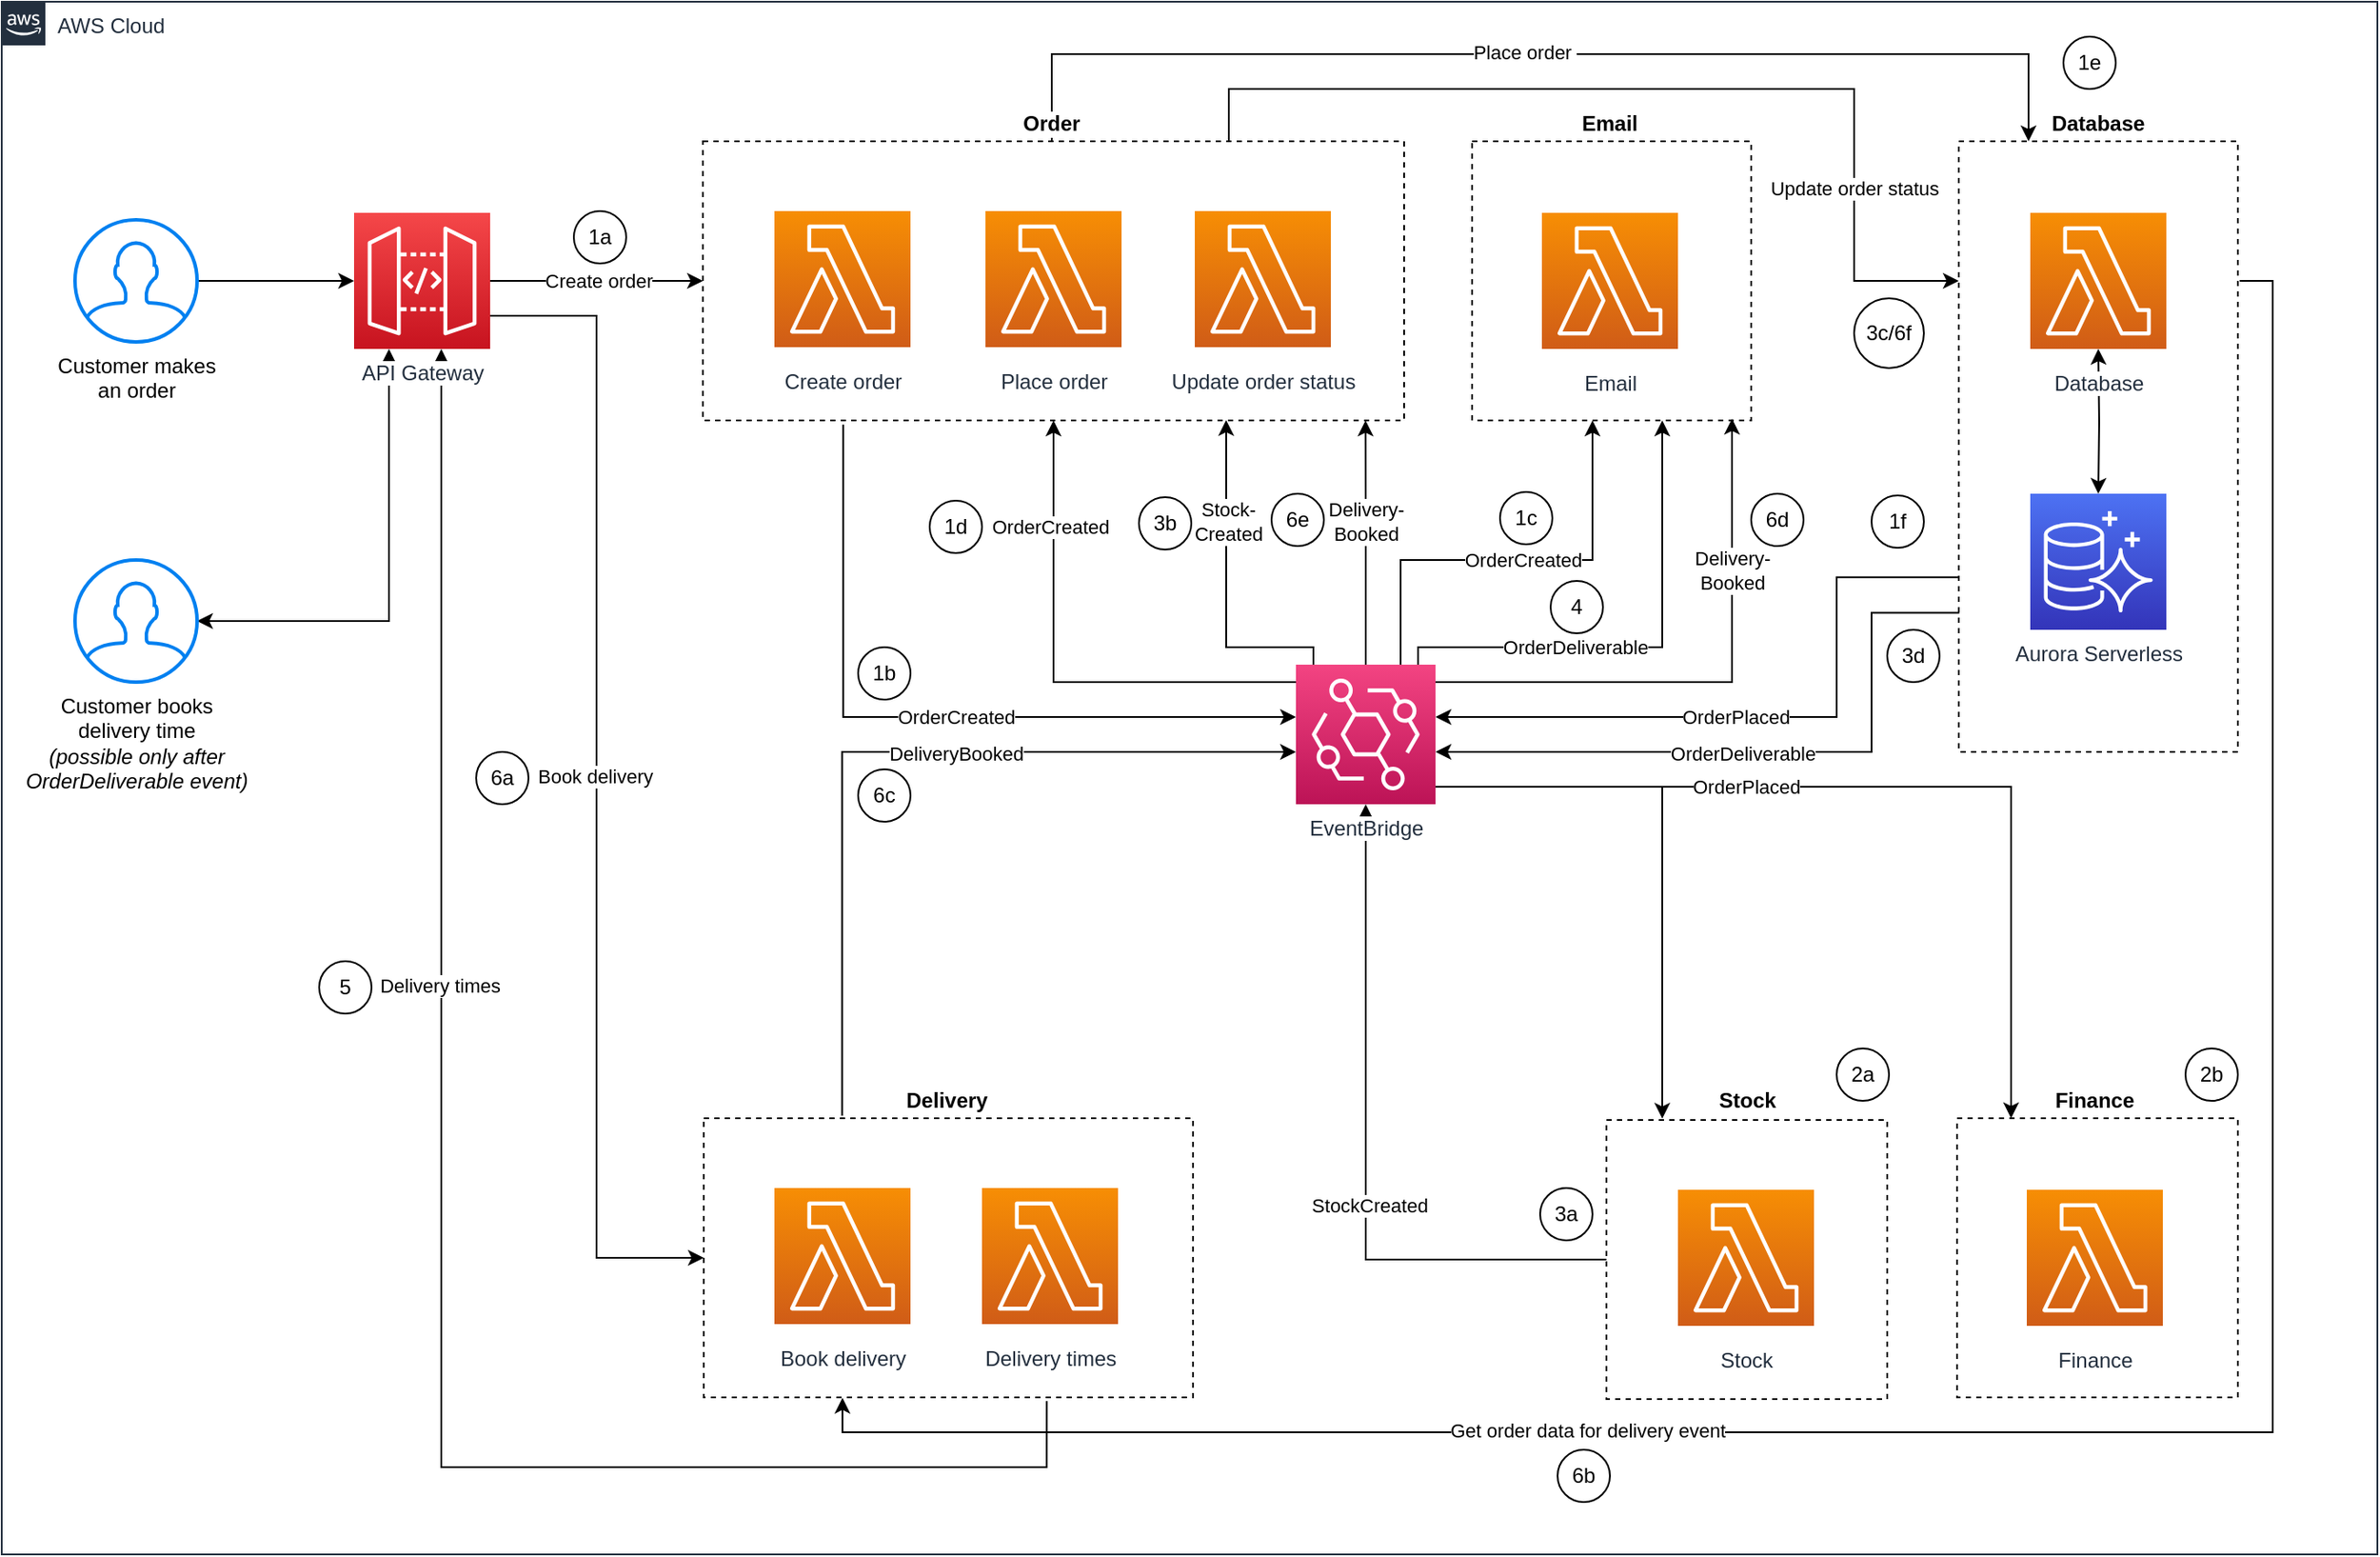 <mxfile version="14.1.8" type="device"><diagram id="Ht1M8jgEwFfnCIfOTk4-" name="Page-1"><mxGraphModel dx="1106" dy="1622" grid="1" gridSize="10" guides="1" tooltips="1" connect="1" arrows="1" fold="1" page="0" pageScale="1" pageWidth="1169" pageHeight="827" math="0" shadow="0"><root><mxCell id="0"/><mxCell id="xEJO8FOEbeVTiJkQFFQy-35" value="AWS Cloud frame" style="locked=1;" parent="0"/><mxCell id="xEJO8FOEbeVTiJkQFFQy-36" value="AWS Cloud" style="points=[[0,0],[0.25,0],[0.5,0],[0.75,0],[1,0],[1,0.25],[1,0.5],[1,0.75],[1,1],[0.75,1],[0.5,1],[0.25,1],[0,1],[0,0.75],[0,0.5],[0,0.25]];outlineConnect=0;gradientColor=none;html=1;whiteSpace=wrap;fontSize=12;fontStyle=0;shape=mxgraph.aws4.group;grIcon=mxgraph.aws4.group_aws_cloud_alt;strokeColor=#232F3E;fillColor=none;verticalAlign=top;align=left;spacingLeft=30;fontColor=#232F3E;dashed=0;labelBackgroundColor=#ffffff;movable=1;resizable=1;rotatable=1;deletable=1;editable=1;connectable=1;" parent="xEJO8FOEbeVTiJkQFFQy-35" vertex="1"><mxGeometry x="38" y="-600" width="1362" height="890" as="geometry"/></mxCell><mxCell id="xEJO8FOEbeVTiJkQFFQy-122" value="Numbers" style="" parent="0"/><mxCell id="xEJO8FOEbeVTiJkQFFQy-123" value="1a" style="ellipse;whiteSpace=wrap;html=1;aspect=fixed;labelBackgroundColor=#ffffff;" parent="xEJO8FOEbeVTiJkQFFQy-122" vertex="1"><mxGeometry x="366" y="-480" width="30" height="30" as="geometry"/></mxCell><mxCell id="xEJO8FOEbeVTiJkQFFQy-124" value="1d" style="ellipse;whiteSpace=wrap;html=1;aspect=fixed;labelBackgroundColor=#ffffff;" parent="xEJO8FOEbeVTiJkQFFQy-122" vertex="1"><mxGeometry x="570" y="-314" width="30" height="30" as="geometry"/></mxCell><mxCell id="xEJO8FOEbeVTiJkQFFQy-125" value="1e" style="ellipse;whiteSpace=wrap;html=1;aspect=fixed;labelBackgroundColor=#ffffff;" parent="xEJO8FOEbeVTiJkQFFQy-122" vertex="1"><mxGeometry x="1220" y="-580" width="30" height="30" as="geometry"/></mxCell><mxCell id="xEJO8FOEbeVTiJkQFFQy-126" value="1f" style="ellipse;whiteSpace=wrap;html=1;aspect=fixed;labelBackgroundColor=#ffffff;" parent="xEJO8FOEbeVTiJkQFFQy-122" vertex="1"><mxGeometry x="1110" y="-317" width="30" height="30" as="geometry"/></mxCell><mxCell id="xEJO8FOEbeVTiJkQFFQy-127" value="2a" style="ellipse;whiteSpace=wrap;html=1;aspect=fixed;labelBackgroundColor=#ffffff;" parent="xEJO8FOEbeVTiJkQFFQy-122" vertex="1"><mxGeometry x="1090" width="30" height="30" as="geometry"/></mxCell><mxCell id="xEJO8FOEbeVTiJkQFFQy-128" value="2b" style="ellipse;whiteSpace=wrap;html=1;aspect=fixed;labelBackgroundColor=#ffffff;" parent="xEJO8FOEbeVTiJkQFFQy-122" vertex="1"><mxGeometry x="1290" width="30" height="30" as="geometry"/></mxCell><mxCell id="xEJO8FOEbeVTiJkQFFQy-131" value="3a" style="ellipse;whiteSpace=wrap;html=1;aspect=fixed;labelBackgroundColor=#ffffff;" parent="xEJO8FOEbeVTiJkQFFQy-122" vertex="1"><mxGeometry x="920" y="80" width="30" height="30" as="geometry"/></mxCell><mxCell id="xEJO8FOEbeVTiJkQFFQy-132" value="3b" style="ellipse;whiteSpace=wrap;html=1;aspect=fixed;labelBackgroundColor=#ffffff;" parent="xEJO8FOEbeVTiJkQFFQy-122" vertex="1"><mxGeometry x="690" y="-316" width="30" height="30" as="geometry"/></mxCell><mxCell id="xEJO8FOEbeVTiJkQFFQy-135" value="5" style="ellipse;whiteSpace=wrap;html=1;aspect=fixed;labelBackgroundColor=#ffffff;" parent="xEJO8FOEbeVTiJkQFFQy-122" vertex="1"><mxGeometry x="220" y="-50" width="30" height="30" as="geometry"/></mxCell><mxCell id="xEJO8FOEbeVTiJkQFFQy-136" value="6a" style="ellipse;whiteSpace=wrap;html=1;aspect=fixed;labelBackgroundColor=#ffffff;" parent="xEJO8FOEbeVTiJkQFFQy-122" vertex="1"><mxGeometry x="310" y="-170" width="30" height="30" as="geometry"/></mxCell><mxCell id="BB3_ae_J4zAPox_GeRje-9" value="6b" style="ellipse;whiteSpace=wrap;html=1;aspect=fixed;labelBackgroundColor=#ffffff;" parent="xEJO8FOEbeVTiJkQFFQy-122" vertex="1"><mxGeometry x="930" y="230" width="30" height="30" as="geometry"/></mxCell><mxCell id="BB3_ae_J4zAPox_GeRje-13" value="3c/6f" style="ellipse;whiteSpace=wrap;html=1;aspect=fixed;labelBackgroundColor=#ffffff;" parent="xEJO8FOEbeVTiJkQFFQy-122" vertex="1"><mxGeometry x="1100" y="-430" width="40" height="40" as="geometry"/></mxCell><mxCell id="1" value="Components" style="" parent="0"/><mxCell id="xEJO8FOEbeVTiJkQFFQy-105" style="edgeStyle=orthogonalEdgeStyle;rounded=0;orthogonalLoop=1;jettySize=auto;html=1;entryX=0.747;entryY=0.999;entryDx=0;entryDy=0;entryPerimeter=0;" parent="1" source="xEJO8FOEbeVTiJkQFFQy-38" target="xEJO8FOEbeVTiJkQFFQy-37" edge="1"><mxGeometry relative="1" as="geometry"><mxPoint x="760" y="-360" as="targetPoint"/><Array as="points"><mxPoint x="790" y="-230"/><mxPoint x="740" y="-230"/><mxPoint x="740" y="-360"/></Array></mxGeometry></mxCell><mxCell id="X9Y6ICAeWJCplyLlJgoT-2" value="Stock-&lt;br&gt;Created" style="edgeLabel;html=1;align=center;verticalAlign=middle;resizable=0;points=[];" parent="xEJO8FOEbeVTiJkQFFQy-105" vertex="1" connectable="0"><mxGeometry x="0.126" y="1" relative="1" as="geometry"><mxPoint x="2" y="-25.67" as="offset"/></mxGeometry></mxCell><mxCell id="X9Y6ICAeWJCplyLlJgoT-13" style="edgeStyle=orthogonalEdgeStyle;rounded=0;orthogonalLoop=1;jettySize=auto;html=1;startArrow=none;startFill=0;" parent="1" source="xEJO8FOEbeVTiJkQFFQy-38" edge="1"><mxGeometry relative="1" as="geometry"><mxPoint x="1030" y="-361" as="targetPoint"/><Array as="points"><mxPoint x="1030" y="-210"/></Array></mxGeometry></mxCell><mxCell id="X9Y6ICAeWJCplyLlJgoT-20" value="Delivery-&lt;br&gt;Booked" style="edgeLabel;html=1;align=center;verticalAlign=middle;resizable=0;points=[];" parent="X9Y6ICAeWJCplyLlJgoT-13" vertex="1" connectable="0"><mxGeometry x="0.466" relative="1" as="geometry"><mxPoint y="1" as="offset"/></mxGeometry></mxCell><mxCell id="xEJO8FOEbeVTiJkQFFQy-74" style="edgeStyle=orthogonalEdgeStyle;rounded=0;orthogonalLoop=1;jettySize=auto;html=1;" parent="1" source="xEJO8FOEbeVTiJkQFFQy-38" target="xEJO8FOEbeVTiJkQFFQy-37" edge="1"><mxGeometry relative="1" as="geometry"><Array as="points"><mxPoint x="641" y="-210"/></Array></mxGeometry></mxCell><mxCell id="X9Y6ICAeWJCplyLlJgoT-1" value="OrderCreated" style="edgeLabel;html=1;align=center;verticalAlign=middle;resizable=0;points=[];" parent="xEJO8FOEbeVTiJkQFFQy-74" vertex="1" connectable="0"><mxGeometry x="0.318" y="2" relative="1" as="geometry"><mxPoint y="-38" as="offset"/></mxGeometry></mxCell><mxCell id="xEJO8FOEbeVTiJkQFFQy-76" style="edgeStyle=orthogonalEdgeStyle;rounded=0;orthogonalLoop=1;jettySize=auto;html=1;" parent="1" source="xEJO8FOEbeVTiJkQFFQy-38" target="xEJO8FOEbeVTiJkQFFQy-45" edge="1"><mxGeometry relative="1" as="geometry"><Array as="points"><mxPoint x="840" y="-280"/><mxPoint x="950" y="-280"/></Array></mxGeometry></mxCell><mxCell id="xEJO8FOEbeVTiJkQFFQy-92" style="edgeStyle=orthogonalEdgeStyle;rounded=0;orthogonalLoop=1;jettySize=auto;html=1;" parent="1" source="xEJO8FOEbeVTiJkQFFQy-38" target="xEJO8FOEbeVTiJkQFFQy-44" edge="1"><mxGeometry relative="1" as="geometry"><Array as="points"><mxPoint x="1190" y="-150"/></Array></mxGeometry></mxCell><mxCell id="xEJO8FOEbeVTiJkQFFQy-97" style="edgeStyle=orthogonalEdgeStyle;rounded=0;orthogonalLoop=1;jettySize=auto;html=1;entryX=0.198;entryY=1.008;entryDx=0;entryDy=0;entryPerimeter=0;" parent="1" source="xEJO8FOEbeVTiJkQFFQy-38" target="xEJO8FOEbeVTiJkQFFQy-46" edge="1"><mxGeometry relative="1" as="geometry"><Array as="points"><mxPoint x="990" y="-150"/><mxPoint x="990" y="40"/></Array></mxGeometry></mxCell><mxCell id="xEJO8FOEbeVTiJkQFFQy-98" value="OrderPlaced" style="edgeLabel;html=1;align=center;verticalAlign=middle;resizable=0;points=[];" parent="xEJO8FOEbeVTiJkQFFQy-97" vertex="1" connectable="0"><mxGeometry x="0.189" y="-1" relative="1" as="geometry"><mxPoint x="48.94" y="-61.29" as="offset"/></mxGeometry></mxCell><mxCell id="xEJO8FOEbeVTiJkQFFQy-71" style="edgeStyle=orthogonalEdgeStyle;rounded=0;orthogonalLoop=1;jettySize=auto;html=1;" parent="1" source="xEJO8FOEbeVTiJkQFFQy-39" target="xEJO8FOEbeVTiJkQFFQy-37" edge="1"><mxGeometry relative="1" as="geometry"/></mxCell><mxCell id="xEJO8FOEbeVTiJkQFFQy-72" value="Create order" style="edgeLabel;html=1;align=center;verticalAlign=middle;resizable=0;points=[];" parent="xEJO8FOEbeVTiJkQFFQy-71" vertex="1" connectable="0"><mxGeometry x="-0.295" y="-1" relative="1" as="geometry"><mxPoint x="19" y="-1" as="offset"/></mxGeometry></mxCell><mxCell id="xEJO8FOEbeVTiJkQFFQy-40" value="" style="rounded=0;whiteSpace=wrap;html=1;labelBackgroundColor=none;fillColor=none;dashed=1;movable=1;resizable=1;rotatable=1;deletable=1;editable=1;connectable=1;" parent="1" vertex="1"><mxGeometry x="958" y="41" width="161" height="160" as="geometry"/></mxCell><mxCell id="xEJO8FOEbeVTiJkQFFQy-41" value="Email" style="outlineConnect=0;fontColor=#232F3E;gradientColor=#F78E04;gradientDirection=north;fillColor=#D05C17;strokeColor=#ffffff;dashed=0;verticalLabelPosition=bottom;verticalAlign=top;align=center;html=1;fontSize=12;fontStyle=0;aspect=fixed;shape=mxgraph.aws4.resourceIcon;resIcon=mxgraph.aws4.lambda;labelBackgroundColor=#ffffff;spacingTop=6;movable=1;resizable=1;rotatable=1;deletable=1;editable=1;connectable=1;" parent="1" vertex="1"><mxGeometry x="921" y="-479" width="78" height="78" as="geometry"/></mxCell><mxCell id="xEJO8FOEbeVTiJkQFFQy-42" value="Finance" style="outlineConnect=0;fontColor=#232F3E;gradientColor=#F78E04;gradientDirection=north;fillColor=#D05C17;strokeColor=#ffffff;dashed=0;verticalLabelPosition=bottom;verticalAlign=top;align=center;html=1;fontSize=12;fontStyle=0;aspect=fixed;shape=mxgraph.aws4.resourceIcon;resIcon=mxgraph.aws4.lambda;labelBackgroundColor=#ffffff;spacingTop=6;movable=1;resizable=1;rotatable=1;deletable=1;editable=1;connectable=1;" parent="1" vertex="1"><mxGeometry x="1199" y="81" width="78" height="78" as="geometry"/></mxCell><mxCell id="xEJO8FOEbeVTiJkQFFQy-43" value="Stock" style="outlineConnect=0;fontColor=#232F3E;gradientColor=#F78E04;gradientDirection=north;fillColor=#D05C17;strokeColor=#ffffff;dashed=0;verticalLabelPosition=bottom;verticalAlign=top;align=center;html=1;fontSize=12;fontStyle=0;aspect=fixed;shape=mxgraph.aws4.resourceIcon;resIcon=mxgraph.aws4.lambda;labelBackgroundColor=#ffffff;spacingTop=6;movable=1;resizable=1;rotatable=1;deletable=1;editable=1;connectable=1;" parent="1" vertex="1"><mxGeometry x="999" y="81" width="78" height="78" as="geometry"/></mxCell><mxCell id="xEJO8FOEbeVTiJkQFFQy-44" value="" style="rounded=0;whiteSpace=wrap;html=1;labelBackgroundColor=none;fillColor=none;dashed=1;movable=1;resizable=1;rotatable=1;deletable=1;editable=1;connectable=1;" parent="1" vertex="1"><mxGeometry x="1159" y="40" width="161" height="160" as="geometry"/></mxCell><mxCell id="xEJO8FOEbeVTiJkQFFQy-45" value="" style="rounded=0;whiteSpace=wrap;html=1;labelBackgroundColor=none;fillColor=none;dashed=1;movable=1;resizable=1;rotatable=1;deletable=1;editable=1;connectable=1;" parent="1" vertex="1"><mxGeometry x="881" y="-520" width="160" height="160" as="geometry"/></mxCell><mxCell id="xEJO8FOEbeVTiJkQFFQy-99" style="edgeStyle=orthogonalEdgeStyle;rounded=0;orthogonalLoop=1;jettySize=auto;html=1;exitX=0;exitY=0.5;exitDx=0;exitDy=0;" parent="1" source="xEJO8FOEbeVTiJkQFFQy-40" target="xEJO8FOEbeVTiJkQFFQy-38" edge="1"><mxGeometry relative="1" as="geometry"><mxPoint x="959" as="sourcePoint"/><Array as="points"><mxPoint x="820" y="121"/></Array></mxGeometry></mxCell><mxCell id="xEJO8FOEbeVTiJkQFFQy-100" value="StockCreated" style="edgeLabel;html=1;align=center;verticalAlign=middle;resizable=0;points=[];" parent="xEJO8FOEbeVTiJkQFFQy-99" vertex="1" connectable="0"><mxGeometry x="-0.042" relative="1" as="geometry"><mxPoint x="2" y="22" as="offset"/></mxGeometry></mxCell><mxCell id="xEJO8FOEbeVTiJkQFFQy-46" value="Stock" style="text;html=1;strokeColor=none;fillColor=none;align=center;verticalAlign=middle;whiteSpace=wrap;rounded=0;labelBackgroundColor=#ffffff;fontStyle=1;movable=1;resizable=1;rotatable=1;deletable=1;editable=1;connectable=1;" parent="1" vertex="1"><mxGeometry x="959" y="20" width="160" height="20" as="geometry"/></mxCell><mxCell id="xEJO8FOEbeVTiJkQFFQy-47" value="Finance" style="text;html=1;strokeColor=none;fillColor=none;align=center;verticalAlign=middle;whiteSpace=wrap;rounded=0;labelBackgroundColor=#ffffff;fontStyle=1;movable=1;resizable=1;rotatable=1;deletable=1;editable=1;connectable=1;" parent="1" vertex="1"><mxGeometry x="1158" y="20" width="160" height="20" as="geometry"/></mxCell><mxCell id="xEJO8FOEbeVTiJkQFFQy-48" value="Email" style="text;html=1;strokeColor=none;fillColor=none;align=center;verticalAlign=middle;whiteSpace=wrap;rounded=0;labelBackgroundColor=#ffffff;fontStyle=1;movable=1;resizable=1;rotatable=1;deletable=1;editable=1;connectable=1;" parent="1" vertex="1"><mxGeometry x="880" y="-540" width="160" height="20" as="geometry"/></mxCell><mxCell id="xEJO8FOEbeVTiJkQFFQy-90" style="edgeStyle=orthogonalEdgeStyle;rounded=0;orthogonalLoop=1;jettySize=auto;html=1;exitX=0.001;exitY=0.714;exitDx=0;exitDy=0;exitPerimeter=0;" parent="1" source="xEJO8FOEbeVTiJkQFFQy-49" target="xEJO8FOEbeVTiJkQFFQy-38" edge="1"><mxGeometry relative="1" as="geometry"><Array as="points"><mxPoint x="1090" y="-270"/><mxPoint x="1090" y="-190"/></Array><mxPoint x="1158" y="-270" as="sourcePoint"/></mxGeometry></mxCell><mxCell id="xEJO8FOEbeVTiJkQFFQy-91" value="OrderPlaced" style="edgeLabel;html=1;align=center;verticalAlign=middle;resizable=0;points=[];" parent="xEJO8FOEbeVTiJkQFFQy-90" vertex="1" connectable="0"><mxGeometry x="-0.125" relative="1" as="geometry"><mxPoint x="-42.48" as="offset"/></mxGeometry></mxCell><mxCell id="BB3_ae_J4zAPox_GeRje-6" style="edgeStyle=orthogonalEdgeStyle;rounded=0;orthogonalLoop=1;jettySize=auto;html=1;entryX=0.282;entryY=1.001;entryDx=0;entryDy=0;entryPerimeter=0;" parent="1" target="xEJO8FOEbeVTiJkQFFQy-55" edge="1"><mxGeometry relative="1" as="geometry"><mxPoint x="1321" y="-440" as="sourcePoint"/><Array as="points"><mxPoint x="1340" y="-440"/><mxPoint x="1340" y="220"/><mxPoint x="520" y="220"/><mxPoint x="520" y="200"/></Array></mxGeometry></mxCell><mxCell id="BB3_ae_J4zAPox_GeRje-7" value="Get order data for delivery event" style="edgeLabel;html=1;align=center;verticalAlign=middle;resizable=0;points=[];" parent="BB3_ae_J4zAPox_GeRje-6" vertex="1" connectable="0"><mxGeometry x="0.411" y="-1" relative="1" as="geometry"><mxPoint as="offset"/></mxGeometry></mxCell><mxCell id="X9Y6ICAeWJCplyLlJgoT-4" style="edgeStyle=orthogonalEdgeStyle;rounded=0;orthogonalLoop=1;jettySize=auto;html=1;exitX=0.002;exitY=0.772;exitDx=0;exitDy=0;exitPerimeter=0;" parent="1" source="xEJO8FOEbeVTiJkQFFQy-49" target="xEJO8FOEbeVTiJkQFFQy-38" edge="1"><mxGeometry relative="1" as="geometry"><Array as="points"><mxPoint x="1110" y="-250"/><mxPoint x="1110" y="-170"/></Array></mxGeometry></mxCell><mxCell id="X9Y6ICAeWJCplyLlJgoT-5" value="OrderDeliverable" style="edgeLabel;html=1;align=center;verticalAlign=middle;resizable=0;points=[];" parent="X9Y6ICAeWJCplyLlJgoT-4" vertex="1" connectable="0"><mxGeometry x="0.095" y="3" relative="1" as="geometry"><mxPoint x="4" y="-2" as="offset"/></mxGeometry></mxCell><mxCell id="xEJO8FOEbeVTiJkQFFQy-49" value="" style="rounded=0;whiteSpace=wrap;html=1;labelBackgroundColor=none;fillColor=none;dashed=1;movable=1;resizable=1;rotatable=1;deletable=1;editable=1;connectable=1;" parent="1" vertex="1"><mxGeometry x="1160" y="-520" width="160" height="350" as="geometry"/></mxCell><mxCell id="xEJO8FOEbeVTiJkQFFQy-50" value="Database" style="text;html=1;strokeColor=none;fillColor=none;align=center;verticalAlign=middle;whiteSpace=wrap;rounded=0;labelBackgroundColor=#ffffff;fontStyle=1;movable=1;resizable=1;rotatable=1;deletable=1;editable=1;connectable=1;" parent="1" vertex="1"><mxGeometry x="1160" y="-540" width="160" height="20" as="geometry"/></mxCell><mxCell id="xEJO8FOEbeVTiJkQFFQy-82" style="edgeStyle=orthogonalEdgeStyle;rounded=0;orthogonalLoop=1;jettySize=auto;html=1;startArrow=classic;startFill=1;" parent="1" target="xEJO8FOEbeVTiJkQFFQy-81" edge="1"><mxGeometry relative="1" as="geometry"><mxPoint x="1240" y="-401" as="sourcePoint"/></mxGeometry></mxCell><mxCell id="xEJO8FOEbeVTiJkQFFQy-51" value="Database" style="outlineConnect=0;fontColor=#232F3E;gradientColor=#F78E04;gradientDirection=north;fillColor=#D05C17;strokeColor=#ffffff;dashed=0;verticalLabelPosition=bottom;verticalAlign=top;align=center;html=1;fontSize=12;fontStyle=0;aspect=fixed;shape=mxgraph.aws4.resourceIcon;resIcon=mxgraph.aws4.lambda;labelBackgroundColor=#ffffff;spacingTop=6;movable=1;resizable=1;rotatable=1;deletable=1;editable=1;connectable=1;" parent="1" vertex="1"><mxGeometry x="1201" y="-479" width="78" height="78" as="geometry"/></mxCell><mxCell id="xEJO8FOEbeVTiJkQFFQy-52" value="" style="edgeStyle=orthogonalEdgeStyle;rounded=0;orthogonalLoop=1;jettySize=auto;html=1;movable=1;resizable=1;rotatable=1;deletable=1;editable=1;connectable=1;" parent="1" source="xEJO8FOEbeVTiJkQFFQy-53" target="xEJO8FOEbeVTiJkQFFQy-39" edge="1"><mxGeometry relative="1" as="geometry"/></mxCell><mxCell id="xEJO8FOEbeVTiJkQFFQy-53" value="Customer makes&lt;br&gt;an order" style="html=1;verticalLabelPosition=bottom;align=center;labelBackgroundColor=#ffffff;verticalAlign=top;strokeWidth=2;strokeColor=#0080F0;shadow=0;dashed=0;shape=mxgraph.ios7.icons.user;movable=1;resizable=1;rotatable=1;deletable=1;editable=1;connectable=1;" parent="1" vertex="1"><mxGeometry x="80" y="-475" width="70" height="70" as="geometry"/></mxCell><mxCell id="xEJO8FOEbeVTiJkQFFQy-54" value="" style="group;movable=1;resizable=1;rotatable=1;deletable=1;editable=1;connectable=1;container=0;" parent="1" vertex="1" connectable="0"><mxGeometry x="440" y="-100" width="532" height="180" as="geometry"/></mxCell><mxCell id="xEJO8FOEbeVTiJkQFFQy-116" style="edgeStyle=orthogonalEdgeStyle;rounded=0;orthogonalLoop=1;jettySize=auto;html=1;exitX=0.701;exitY=1.013;exitDx=0;exitDy=0;exitPerimeter=0;" parent="1" source="xEJO8FOEbeVTiJkQFFQy-55" target="xEJO8FOEbeVTiJkQFFQy-39" edge="1"><mxGeometry relative="1" as="geometry"><Array as="points"><mxPoint x="637" y="240"/><mxPoint x="290" y="240"/></Array></mxGeometry></mxCell><mxCell id="xEJO8FOEbeVTiJkQFFQy-117" value="Delivery times" style="edgeLabel;html=1;align=center;verticalAlign=middle;resizable=0;points=[];" parent="xEJO8FOEbeVTiJkQFFQy-116" vertex="1" connectable="0"><mxGeometry x="0.289" y="1" relative="1" as="geometry"><mxPoint as="offset"/></mxGeometry></mxCell><mxCell id="xEJO8FOEbeVTiJkQFFQy-55" value="" style="rounded=0;whiteSpace=wrap;html=1;labelBackgroundColor=none;fillColor=none;dashed=1;movable=1;resizable=1;rotatable=1;deletable=1;editable=1;connectable=1;" parent="1" vertex="1"><mxGeometry x="440.5" y="40" width="280.5" height="160" as="geometry"/></mxCell><mxCell id="xEJO8FOEbeVTiJkQFFQy-118" style="edgeStyle=orthogonalEdgeStyle;rounded=0;orthogonalLoop=1;jettySize=auto;html=1;exitX=0.285;exitY=0.926;exitDx=0;exitDy=0;exitPerimeter=0;" parent="1" source="xEJO8FOEbeVTiJkQFFQy-56" target="xEJO8FOEbeVTiJkQFFQy-38" edge="1"><mxGeometry relative="1" as="geometry"><Array as="points"><mxPoint x="520" y="-170"/></Array></mxGeometry></mxCell><mxCell id="xEJO8FOEbeVTiJkQFFQy-119" value="DeliveryBooked" style="edgeLabel;html=1;align=center;verticalAlign=middle;resizable=0;points=[];" parent="xEJO8FOEbeVTiJkQFFQy-118" vertex="1" connectable="0"><mxGeometry x="-0.664" y="1" relative="1" as="geometry"><mxPoint x="65.95" y="-129.52" as="offset"/></mxGeometry></mxCell><mxCell id="xEJO8FOEbeVTiJkQFFQy-56" value="Delivery" style="text;html=1;strokeColor=none;fillColor=none;align=center;verticalAlign=middle;whiteSpace=wrap;rounded=0;labelBackgroundColor=#ffffff;fontStyle=1;movable=1;resizable=1;rotatable=1;deletable=1;editable=1;connectable=1;" parent="1" vertex="1"><mxGeometry x="440" y="20" width="280" height="20" as="geometry"/></mxCell><mxCell id="xEJO8FOEbeVTiJkQFFQy-57" value="Book delivery" style="outlineConnect=0;fontColor=#232F3E;gradientColor=#F78E04;gradientDirection=north;fillColor=#D05C17;strokeColor=#ffffff;dashed=0;verticalLabelPosition=bottom;verticalAlign=top;align=center;html=1;fontSize=12;fontStyle=0;aspect=fixed;shape=mxgraph.aws4.resourceIcon;resIcon=mxgraph.aws4.lambda;labelBackgroundColor=#ffffff;spacingTop=6;movable=1;resizable=1;rotatable=1;deletable=1;editable=1;connectable=1;" parent="1" vertex="1"><mxGeometry x="481" y="80" width="78" height="78" as="geometry"/></mxCell><mxCell id="xEJO8FOEbeVTiJkQFFQy-58" value="Delivery times" style="outlineConnect=0;fontColor=#232F3E;gradientColor=#F78E04;gradientDirection=north;fillColor=#D05C17;strokeColor=#ffffff;dashed=0;verticalLabelPosition=bottom;verticalAlign=top;align=center;html=1;fontSize=12;fontStyle=0;aspect=fixed;shape=mxgraph.aws4.resourceIcon;resIcon=mxgraph.aws4.lambda;labelBackgroundColor=#ffffff;spacingTop=6;movable=1;resizable=1;rotatable=1;deletable=1;editable=1;connectable=1;" parent="1" vertex="1"><mxGeometry x="600" y="80" width="78" height="78" as="geometry"/></mxCell><mxCell id="xEJO8FOEbeVTiJkQFFQy-60" value="Create order" style="outlineConnect=0;fontColor=#232F3E;gradientColor=#F78E04;gradientDirection=north;fillColor=#D05C17;strokeColor=#ffffff;dashed=0;verticalLabelPosition=bottom;verticalAlign=top;align=center;html=1;fontSize=12;fontStyle=0;aspect=fixed;shape=mxgraph.aws4.resourceIcon;resIcon=mxgraph.aws4.lambda;labelBackgroundColor=#ffffff;spacingTop=6;movable=1;resizable=1;rotatable=1;deletable=1;editable=1;connectable=1;" parent="1" vertex="1"><mxGeometry x="481" y="-480" width="78" height="78" as="geometry"/></mxCell><mxCell id="xEJO8FOEbeVTiJkQFFQy-61" value="Update order status" style="outlineConnect=0;fontColor=#232F3E;gradientColor=#F78E04;gradientDirection=north;fillColor=#D05C17;strokeColor=#ffffff;dashed=0;verticalLabelPosition=bottom;verticalAlign=top;align=center;html=1;fontSize=12;fontStyle=0;aspect=fixed;shape=mxgraph.aws4.resourceIcon;resIcon=mxgraph.aws4.lambda;labelBackgroundColor=#ffffff;spacingTop=6;movable=1;resizable=1;rotatable=1;deletable=1;editable=1;connectable=1;" parent="1" vertex="1"><mxGeometry x="722" y="-480" width="78" height="78" as="geometry"/></mxCell><mxCell id="xEJO8FOEbeVTiJkQFFQy-62" value="Place order" style="outlineConnect=0;fontColor=#232F3E;gradientColor=#F78E04;gradientDirection=north;fillColor=#D05C17;strokeColor=#ffffff;dashed=0;verticalLabelPosition=bottom;verticalAlign=top;align=center;html=1;fontSize=12;fontStyle=0;aspect=fixed;shape=mxgraph.aws4.resourceIcon;resIcon=mxgraph.aws4.lambda;labelBackgroundColor=#ffffff;spacingTop=6;movable=1;resizable=1;rotatable=1;deletable=1;editable=1;connectable=1;" parent="1" vertex="1"><mxGeometry x="602" y="-480" width="78" height="78" as="geometry"/></mxCell><mxCell id="xEJO8FOEbeVTiJkQFFQy-73" value="OrderCreated" style="edgeStyle=orthogonalEdgeStyle;rounded=0;orthogonalLoop=1;jettySize=auto;html=1;exitX=0.2;exitY=1.015;exitDx=0;exitDy=0;exitPerimeter=0;" parent="1" source="xEJO8FOEbeVTiJkQFFQy-37" target="xEJO8FOEbeVTiJkQFFQy-38" edge="1"><mxGeometry x="0.085" relative="1" as="geometry"><Array as="points"><mxPoint x="520" y="-190"/></Array><mxPoint as="offset"/></mxGeometry></mxCell><mxCell id="BB3_ae_J4zAPox_GeRje-11" style="edgeStyle=orthogonalEdgeStyle;rounded=0;orthogonalLoop=1;jettySize=auto;html=1;exitX=0.75;exitY=0;exitDx=0;exitDy=0;" parent="1" source="xEJO8FOEbeVTiJkQFFQy-37" edge="1"><mxGeometry relative="1" as="geometry"><mxPoint x="1160" y="-440" as="targetPoint"/><Array as="points"><mxPoint x="742" y="-550"/><mxPoint x="1100" y="-550"/><mxPoint x="1100" y="-440"/></Array></mxGeometry></mxCell><mxCell id="BB3_ae_J4zAPox_GeRje-12" value="Update order status" style="edgeLabel;html=1;align=center;verticalAlign=middle;resizable=0;points=[];" parent="BB3_ae_J4zAPox_GeRje-11" vertex="1" connectable="0"><mxGeometry x="0.664" y="2" relative="1" as="geometry"><mxPoint x="-2" y="-19.5" as="offset"/></mxGeometry></mxCell><mxCell id="xEJO8FOEbeVTiJkQFFQy-37" value="" style="rounded=0;whiteSpace=wrap;html=1;labelBackgroundColor=none;fillColor=none;dashed=1;movable=1;resizable=1;rotatable=1;deletable=1;editable=1;connectable=1;" parent="1" vertex="1"><mxGeometry x="440" y="-520" width="402" height="160" as="geometry"/></mxCell><mxCell id="xEJO8FOEbeVTiJkQFFQy-79" style="edgeStyle=orthogonalEdgeStyle;rounded=0;orthogonalLoop=1;jettySize=auto;html=1;exitX=0.5;exitY=1;exitDx=0;exitDy=0;" parent="1" source="xEJO8FOEbeVTiJkQFFQy-70" target="xEJO8FOEbeVTiJkQFFQy-49" edge="1"><mxGeometry relative="1" as="geometry"><Array as="points"><mxPoint x="640" y="-570"/><mxPoint x="1200" y="-570"/></Array></mxGeometry></mxCell><mxCell id="xEJO8FOEbeVTiJkQFFQy-80" value="Place order&amp;nbsp;" style="edgeLabel;html=1;align=center;verticalAlign=middle;resizable=0;points=[];" parent="xEJO8FOEbeVTiJkQFFQy-79" vertex="1" connectable="0"><mxGeometry x="-0.028" y="1" relative="1" as="geometry"><mxPoint as="offset"/></mxGeometry></mxCell><mxCell id="xEJO8FOEbeVTiJkQFFQy-70" value="Order" style="text;html=1;strokeColor=none;fillColor=none;align=center;verticalAlign=middle;whiteSpace=wrap;rounded=0;labelBackgroundColor=#ffffff;fontStyle=1;movable=1;resizable=1;rotatable=1;deletable=1;editable=1;connectable=1;" parent="1" vertex="1"><mxGeometry x="440" y="-540" width="400" height="20" as="geometry"/></mxCell><mxCell id="xEJO8FOEbeVTiJkQFFQy-78" value="OrderCreated" style="edgeLabel;html=1;align=center;verticalAlign=middle;resizable=0;points=[];" parent="1" vertex="1" connectable="0"><mxGeometry x="799.997" y="-279" as="geometry"><mxPoint x="110" y="-1" as="offset"/></mxGeometry></mxCell><mxCell id="xEJO8FOEbeVTiJkQFFQy-81" value="Aurora Serverless" style="outlineConnect=0;fontColor=#232F3E;gradientColor=#4D72F3;gradientDirection=north;fillColor=#3334B9;strokeColor=#ffffff;dashed=0;verticalLabelPosition=bottom;verticalAlign=top;align=center;html=1;fontSize=12;fontStyle=0;aspect=fixed;shape=mxgraph.aws4.resourceIcon;resIcon=mxgraph.aws4.aurora;labelBackgroundColor=#ffffff;" parent="1" vertex="1"><mxGeometry x="1201" y="-318" width="78" height="78" as="geometry"/></mxCell><mxCell id="xEJO8FOEbeVTiJkQFFQy-110" style="edgeStyle=orthogonalEdgeStyle;rounded=0;orthogonalLoop=1;jettySize=auto;html=1;" parent="1" source="xEJO8FOEbeVTiJkQFFQy-38" edge="1"><mxGeometry relative="1" as="geometry"><mxPoint x="990" y="-360" as="targetPoint"/><Array as="points"><mxPoint x="850" y="-230"/><mxPoint x="990" y="-230"/></Array></mxGeometry></mxCell><mxCell id="xEJO8FOEbeVTiJkQFFQy-111" value="OrderDeliverable" style="edgeLabel;html=1;align=center;verticalAlign=middle;resizable=0;points=[];" parent="xEJO8FOEbeVTiJkQFFQy-110" vertex="1" connectable="0"><mxGeometry x="-0.031" relative="1" as="geometry"><mxPoint x="-35.83" as="offset"/></mxGeometry></mxCell><mxCell id="X9Y6ICAeWJCplyLlJgoT-24" style="edgeStyle=orthogonalEdgeStyle;rounded=0;orthogonalLoop=1;jettySize=auto;html=1;entryX=0.945;entryY=1;entryDx=0;entryDy=0;entryPerimeter=0;startArrow=none;startFill=0;" parent="1" source="xEJO8FOEbeVTiJkQFFQy-38" target="xEJO8FOEbeVTiJkQFFQy-37" edge="1"><mxGeometry relative="1" as="geometry"/></mxCell><mxCell id="X9Y6ICAeWJCplyLlJgoT-26" value="Delivery-&lt;br&gt;Booked" style="edgeLabel;html=1;align=center;verticalAlign=middle;resizable=0;points=[];" parent="X9Y6ICAeWJCplyLlJgoT-24" vertex="1" connectable="0"><mxGeometry x="0.34" relative="1" as="geometry"><mxPoint x="0.09" y="11.92" as="offset"/></mxGeometry></mxCell><mxCell id="xEJO8FOEbeVTiJkQFFQy-38" value="EventBridge" style="outlineConnect=0;fontColor=#232F3E;gradientColor=#F34482;gradientDirection=north;fillColor=#BC1356;strokeColor=#ffffff;dashed=0;verticalLabelPosition=bottom;verticalAlign=top;align=center;html=1;fontSize=12;fontStyle=0;aspect=fixed;shape=mxgraph.aws4.resourceIcon;resIcon=mxgraph.aws4.eventbridge;labelBackgroundColor=#ffffff;movable=1;resizable=1;rotatable=1;deletable=1;editable=1;connectable=1;" parent="1" vertex="1"><mxGeometry x="780" y="-220" width="80" height="80" as="geometry"/></mxCell><mxCell id="xEJO8FOEbeVTiJkQFFQy-113" style="edgeStyle=orthogonalEdgeStyle;rounded=0;orthogonalLoop=1;jettySize=auto;html=1;startArrow=classic;startFill=1;" parent="1" source="xEJO8FOEbeVTiJkQFFQy-112" target="xEJO8FOEbeVTiJkQFFQy-39" edge="1"><mxGeometry relative="1" as="geometry"><Array as="points"><mxPoint x="260" y="-245"/></Array></mxGeometry></mxCell><mxCell id="xEJO8FOEbeVTiJkQFFQy-112" value="Customer books&lt;br&gt;delivery time&lt;br&gt;&lt;i&gt;(possible only after&lt;br&gt;OrderDeliverable event)&lt;/i&gt;" style="html=1;verticalLabelPosition=bottom;align=center;labelBackgroundColor=#ffffff;verticalAlign=top;strokeWidth=2;strokeColor=#0080F0;shadow=0;dashed=0;shape=mxgraph.ios7.icons.user;movable=1;resizable=1;rotatable=1;deletable=1;editable=1;connectable=1;" parent="1" vertex="1"><mxGeometry x="80" y="-280" width="70" height="70" as="geometry"/></mxCell><mxCell id="xEJO8FOEbeVTiJkQFFQy-114" style="edgeStyle=orthogonalEdgeStyle;rounded=0;orthogonalLoop=1;jettySize=auto;html=1;entryX=0;entryY=0.5;entryDx=0;entryDy=0;" parent="1" source="xEJO8FOEbeVTiJkQFFQy-39" target="xEJO8FOEbeVTiJkQFFQy-55" edge="1"><mxGeometry relative="1" as="geometry"><Array as="points"><mxPoint x="379" y="-420"/><mxPoint x="379" y="120"/></Array></mxGeometry></mxCell><mxCell id="xEJO8FOEbeVTiJkQFFQy-115" value="Book delivery" style="edgeLabel;html=1;align=center;verticalAlign=middle;resizable=0;points=[];" parent="xEJO8FOEbeVTiJkQFFQy-114" vertex="1" connectable="0"><mxGeometry x="-0.019" y="-1" relative="1" as="geometry"><mxPoint as="offset"/></mxGeometry></mxCell><mxCell id="xEJO8FOEbeVTiJkQFFQy-39" value="API Gateway" style="outlineConnect=0;fontColor=#232F3E;gradientColor=#F54749;gradientDirection=north;fillColor=#C7131F;strokeColor=#ffffff;dashed=0;verticalLabelPosition=bottom;verticalAlign=top;align=center;html=1;fontSize=12;fontStyle=0;aspect=fixed;shape=mxgraph.aws4.resourceIcon;resIcon=mxgraph.aws4.api_gateway;labelBackgroundColor=#ffffff;movable=1;resizable=1;rotatable=1;deletable=1;editable=1;connectable=1;" parent="1" vertex="1"><mxGeometry x="240" y="-479" width="78" height="78" as="geometry"/></mxCell><mxCell id="X9Y6ICAeWJCplyLlJgoT-9" value="4" style="ellipse;whiteSpace=wrap;html=1;aspect=fixed;labelBackgroundColor=#ffffff;" parent="1" vertex="1"><mxGeometry x="926" y="-268" width="30" height="30" as="geometry"/></mxCell><mxCell id="X9Y6ICAeWJCplyLlJgoT-10" value="1c" style="ellipse;whiteSpace=wrap;html=1;aspect=fixed;labelBackgroundColor=#ffffff;" parent="1" vertex="1"><mxGeometry x="897" y="-319" width="30" height="30" as="geometry"/></mxCell><mxCell id="X9Y6ICAeWJCplyLlJgoT-11" value="1b" style="ellipse;whiteSpace=wrap;html=1;aspect=fixed;labelBackgroundColor=#ffffff;" parent="1" vertex="1"><mxGeometry x="529" y="-230" width="30" height="30" as="geometry"/></mxCell><mxCell id="X9Y6ICAeWJCplyLlJgoT-12" value="6c" style="ellipse;whiteSpace=wrap;html=1;aspect=fixed;labelBackgroundColor=#ffffff;" parent="1" vertex="1"><mxGeometry x="529" y="-160" width="30" height="30" as="geometry"/></mxCell><mxCell id="X9Y6ICAeWJCplyLlJgoT-21" value="6d" style="ellipse;whiteSpace=wrap;html=1;aspect=fixed;labelBackgroundColor=#ffffff;" parent="1" vertex="1"><mxGeometry x="1041" y="-318" width="30" height="30" as="geometry"/></mxCell><mxCell id="X9Y6ICAeWJCplyLlJgoT-25" value="6e" style="ellipse;whiteSpace=wrap;html=1;aspect=fixed;labelBackgroundColor=#ffffff;" parent="1" vertex="1"><mxGeometry x="766" y="-318" width="30" height="30" as="geometry"/></mxCell><mxCell id="X9Y6ICAeWJCplyLlJgoT-28" value="3d" style="ellipse;whiteSpace=wrap;html=1;aspect=fixed;labelBackgroundColor=#ffffff;" parent="1" vertex="1"><mxGeometry x="1119" y="-240" width="30" height="30" as="geometry"/></mxCell></root></mxGraphModel></diagram></mxfile>